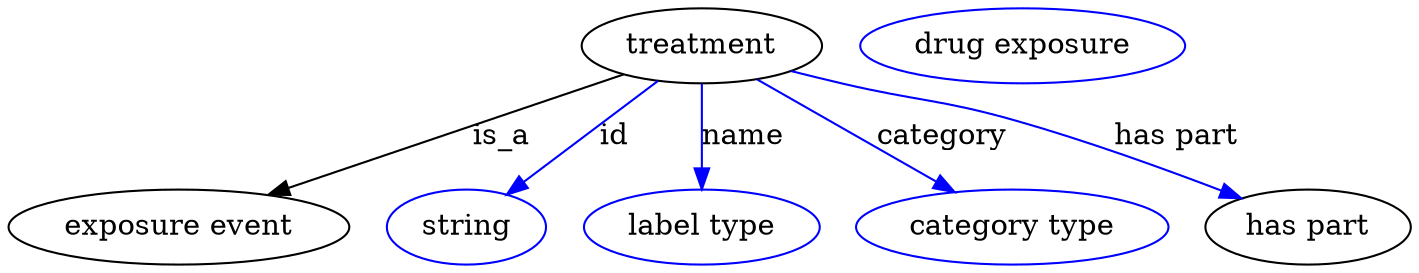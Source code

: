 digraph {
	graph [bb="0,0,545.04,123"];
	node [label="\N"];
	treatment	[height=0.5,
		label=treatment,
		pos="269.69,105",
		width=1.2277];
	"exposure event"	[height=0.5,
		pos="63.694,18",
		width=1.7693];
	treatment -> "exposure event"	[label=is_a,
		lp="190.69,61.5",
		pos="e,98.155,33.219 239.74,91.64 205,77.305 147.42,53.545 107.61,37.122"];
	id	[color=blue,
		height=0.5,
		label=string,
		pos="175.69,18",
		width=0.84854];
	treatment -> id	[color=blue,
		label=id,
		lp="234.19,61.5",
		pos="e,191.88,33.639 252.45,88.41 237.6,74.983 216.02,55.468 199.52,40.548",
		style=solid];
	name	[color=blue,
		height=0.5,
		label="label type",
		pos="269.69,18",
		width=1.2638];
	treatment -> name	[color=blue,
		label=name,
		lp="285.19,61.5",
		pos="e,269.69,36.175 269.69,86.799 269.69,75.163 269.69,59.548 269.69,46.237",
		style=solid];
	category	[color=blue,
		height=0.5,
		label="category type",
		pos="391.69,18",
		width=1.6249];
	treatment -> category	[color=blue,
		label=category,
		lp="362.19,61.5",
		pos="e,369.03,34.789 290.95,89.194 310.23,75.757 338.91,55.778 360.74,40.568",
		style=solid];
	"has part"	[height=0.5,
		pos="506.69,18",
		width=1.0652];
	treatment -> "has part"	[color=blue,
		label="has part",
		lp="451.19,61.5",
		pos="e,480.63,31.401 302.98,93.055 309.5,90.987 316.3,88.884 322.69,87 352.27,78.289 360.56,79.084 389.69,69 417.64,59.329 448.35,46.099 \
471.3,35.677",
		style=solid];
	"treatment_has part"	[color=blue,
		height=0.5,
		label="drug exposure",
		pos="392.69,105",
		width=1.6971];
}
